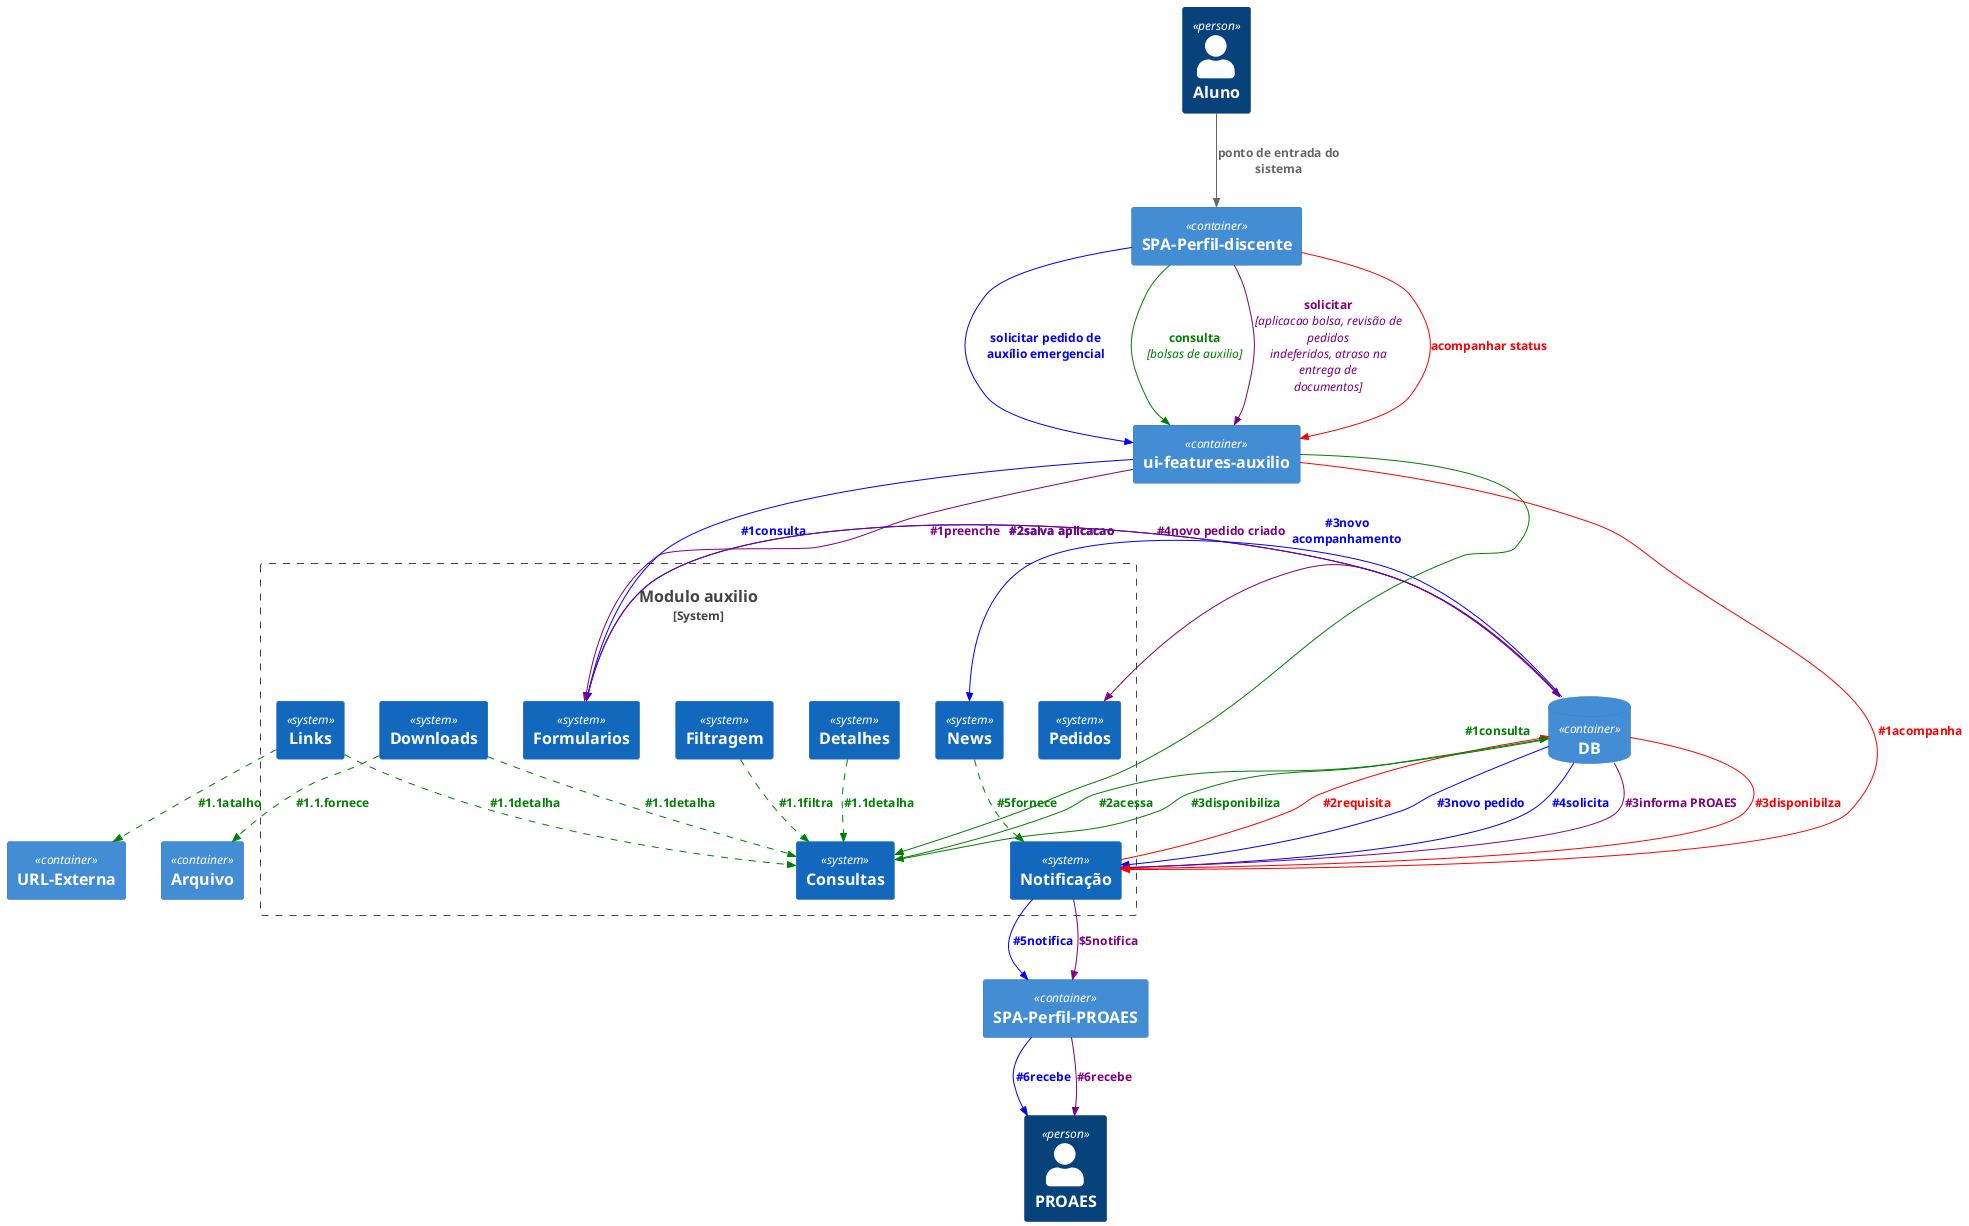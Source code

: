 @startuml C4_Elements
!include <C4/C4_Container>

Person(aluno4, "Aluno")
Person(proaes4, "PROAES")

AddRelTag("u1d", $textColor="blue", $lineColor="blue", $lineStyle = DashedLine())
AddRelTag("u1", $textColor="blue", $lineColor="blue")
AddRelTag("u2d", $textColor="orange", $lineColor="orange", $lineStyle = DashedLine())
AddRelTag("u2", $textColor="orange", $lineColor="orange")
AddRelTag("u3d", $textColor="green", $lineColor="green", $lineStyle = DashedLine())
AddRelTag("u3", $textColor="green", $lineColor="green")
AddRelTag("u4d", $textColor="purple", $lineColor="purple", $lineStyle = DashedLine())
AddRelTag("u4", $textColor="purple", $lineColor="purple")
AddRelTag("u5d", $textColor="red", $lineColor="red", $lineStyle = DashedLine())
AddRelTag("u5", $textColor="red", $lineColor="red")

Container(spadis, "SPA-Perfil-discente")
Container(spapro, "SPA-Perfil-PROAES")
Container(resource, "URL-Externa")
Container(resource2, "Arquivo")
ContainerDb(db, "DB", "", "")
Container(md, "ui-features-auxilio", "", "")
System_Boundary(c3,Modulo auxilio){

System(statusSistema4, "Pedidos")
System(notificacaosSistema4, "Notificação")
System(descricaoSistema4, "Detalhes")

' System(regrasNegocioSistema, "Regras de negócio")
System(filtragemSistema4, "Filtragem")
System(consultaSistemas4, "Consultas")
System(linkSistema4, "Links")
System(formularioSistema4, "Formularios")
System(downloadSistema4, "Downloads")
System(newsSistema4, "News")
}
'Solicitar bolsa fora de periodo usual/pedido emergencial
Rel(aluno4, spadis, "ponto de entrada do sistema")
Rel(spadis, md, "solicitar pedido de auxílio emergencial", "", $tags="u1")
Rel(md, formularioSistema4,"#1consulta", $tags="u1")
Rel(formularioSistema4, db,"#2salva aplicacao", $tags="u1")
Rel(db, notificacaosSistema4,"#3novo pedido", $tags="u1")
Rel(db, newsSistema4,"#3novo acompanhamento", $tags="u1")
Rel(db, notificacaosSistema4,"#4solicita",$tags="u1")
Rel(notificacaosSistema4, spapro,"#5notifica",$tags="u1")
Rel(spapro, proaes4,"#6recebe",$tags="u1")

'consultar ementas de bolsas disponíveis
Rel(spadis, md, "consulta", "bolsas de auxilio", $tags="u3")
Rel(md, consultaSistemas4,"#1consulta", $tags="u3")
Rel(filtragemSistema4, consultaSistemas4,"#1.1filtra", $tags="u3d")
Rel(descricaoSistema4, consultaSistemas4,"#1.1detalha", $tags="u3d")
Rel(linkSistema4, consultaSistemas4,"#1.1detalha", $tags="u3d")
Rel(linkSistema4, resource,"#1.1atalho", $tags="u3d")
Rel(downloadSistema4, consultaSistemas4,"#1.1detalha", $tags="u3d")
Rel(downloadSistema4, resource2,"#1.1.fornece", $tags="u3d")
Rel(consultaSistemas4, db,"#2acessa", $tags="u3")
Rel(db, consultaSistemas4,"#3disponibiliza", $tags="u3")

'aplicar para bolsa/revisão de indeferimento
Rel(spadis, md,"solicitar" ,"aplicacao bolsa, revisão de pedidos indeferidos, atraso na entrega de documentos", $tags="u4")
Rel(md, formularioSistema4,"#1preenche", $tags="u4")
Rel(formularioSistema4, db,"#2salva aplicacao", $tags="u4")
Rel(db, notificacaosSistema4,"#3informa PROAES", $tags="u4")
Rel(db, statusSistema4,"#4novo pedido criado", $tags="u4")
Rel(notificacaosSistema4, spapro,"$5notifica", $tags="u4")
Rel(spapro, proaes4,"#6recebe", $tags="u4")
'
'acompanhar pedidos
Rel(spadis, md, "acompanhar status", $tags="u5")
Rel(md, notificacaosSistema4, "#1acompanha", $tags="u5")
Rel(notificacaosSistema4, db,"#2requisita", $tags="u5")
Rel(db, notificacaosSistema4,"#3disponibilza", "",$tags="u5")
Rel(newsSistema4,notificacaosSistema4,"#5fornece", $tags="u3d")


@enduml
